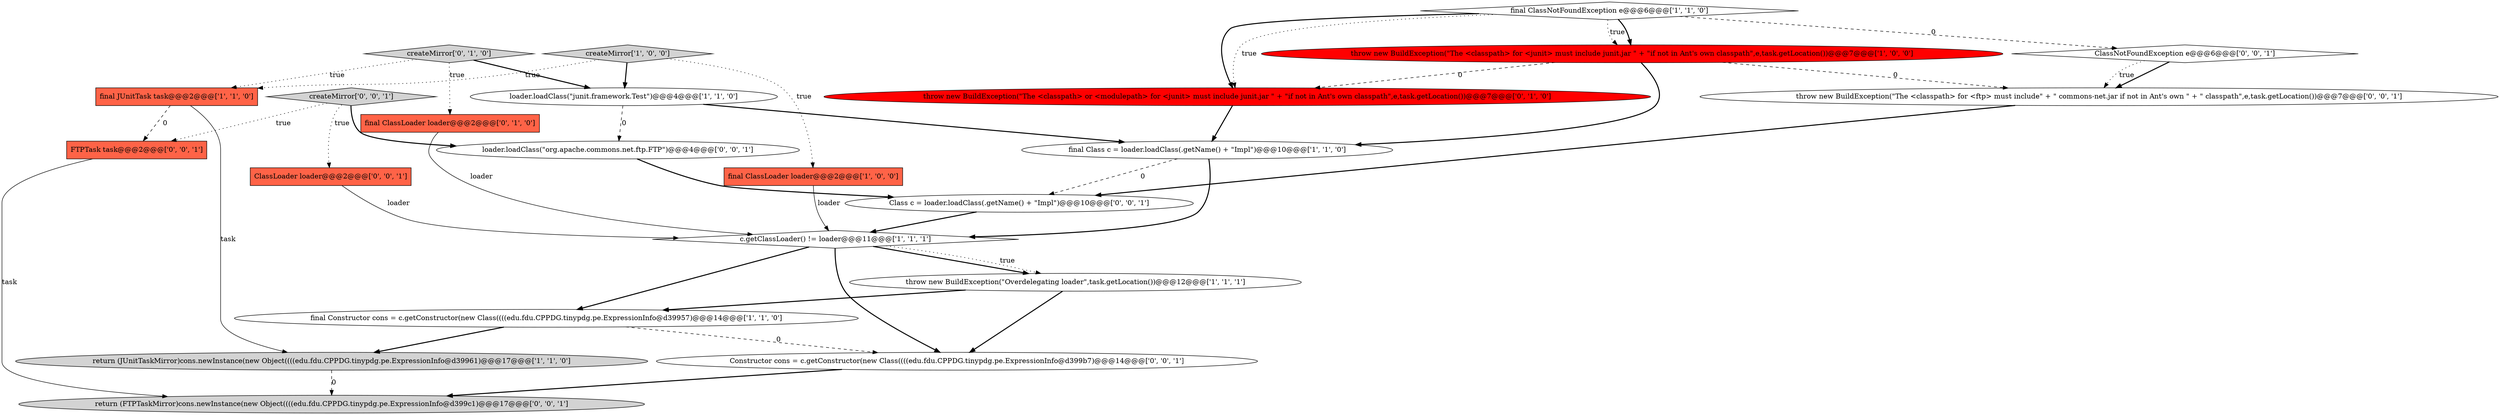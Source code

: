 digraph {
2 [style = filled, label = "final ClassNotFoundException e@@@6@@@['1', '1', '0']", fillcolor = white, shape = diamond image = "AAA0AAABBB1BBB"];
15 [style = filled, label = "ClassLoader loader@@@2@@@['0', '0', '1']", fillcolor = tomato, shape = box image = "AAA0AAABBB3BBB"];
16 [style = filled, label = "throw new BuildException(\"The <classpath> for <ftp> must include\" + \" commons-net.jar if not in Ant's own \" + \" classpath\",e,task.getLocation())@@@7@@@['0', '0', '1']", fillcolor = white, shape = ellipse image = "AAA0AAABBB3BBB"];
14 [style = filled, label = "loader.loadClass(\"org.apache.commons.net.ftp.FTP\")@@@4@@@['0', '0', '1']", fillcolor = white, shape = ellipse image = "AAA0AAABBB3BBB"];
13 [style = filled, label = "throw new BuildException(\"The <classpath> or <modulepath> for <junit> must include junit.jar \" + \"if not in Ant's own classpath\",e,task.getLocation())@@@7@@@['0', '1', '0']", fillcolor = red, shape = ellipse image = "AAA1AAABBB2BBB"];
22 [style = filled, label = "ClassNotFoundException e@@@6@@@['0', '0', '1']", fillcolor = white, shape = diamond image = "AAA0AAABBB3BBB"];
20 [style = filled, label = "return (FTPTaskMirror)cons.newInstance(new Object((((edu.fdu.CPPDG.tinypdg.pe.ExpressionInfo@d399c1)@@@17@@@['0', '0', '1']", fillcolor = lightgray, shape = ellipse image = "AAA0AAABBB3BBB"];
12 [style = filled, label = "final ClassLoader loader@@@2@@@['0', '1', '0']", fillcolor = tomato, shape = box image = "AAA0AAABBB2BBB"];
5 [style = filled, label = "final Constructor cons = c.getConstructor(new Class((((edu.fdu.CPPDG.tinypdg.pe.ExpressionInfo@d39957)@@@14@@@['1', '1', '0']", fillcolor = white, shape = ellipse image = "AAA0AAABBB1BBB"];
6 [style = filled, label = "final ClassLoader loader@@@2@@@['1', '0', '0']", fillcolor = tomato, shape = box image = "AAA0AAABBB1BBB"];
17 [style = filled, label = "FTPTask task@@@2@@@['0', '0', '1']", fillcolor = tomato, shape = box image = "AAA0AAABBB3BBB"];
11 [style = filled, label = "createMirror['0', '1', '0']", fillcolor = lightgray, shape = diamond image = "AAA0AAABBB2BBB"];
10 [style = filled, label = "final JUnitTask task@@@2@@@['1', '1', '0']", fillcolor = tomato, shape = box image = "AAA0AAABBB1BBB"];
8 [style = filled, label = "throw new BuildException(\"Overdelegating loader\",task.getLocation())@@@12@@@['1', '1', '1']", fillcolor = white, shape = ellipse image = "AAA0AAABBB1BBB"];
9 [style = filled, label = "createMirror['1', '0', '0']", fillcolor = lightgray, shape = diamond image = "AAA0AAABBB1BBB"];
1 [style = filled, label = "loader.loadClass(\"junit.framework.Test\")@@@4@@@['1', '1', '0']", fillcolor = white, shape = ellipse image = "AAA0AAABBB1BBB"];
18 [style = filled, label = "createMirror['0', '0', '1']", fillcolor = lightgray, shape = diamond image = "AAA0AAABBB3BBB"];
4 [style = filled, label = "final Class c = loader.loadClass(.getName() + \"Impl\")@@@10@@@['1', '1', '0']", fillcolor = white, shape = ellipse image = "AAA0AAABBB1BBB"];
3 [style = filled, label = "c.getClassLoader() != loader@@@11@@@['1', '1', '1']", fillcolor = white, shape = diamond image = "AAA0AAABBB1BBB"];
21 [style = filled, label = "Constructor cons = c.getConstructor(new Class((((edu.fdu.CPPDG.tinypdg.pe.ExpressionInfo@d399b7)@@@14@@@['0', '0', '1']", fillcolor = white, shape = ellipse image = "AAA0AAABBB3BBB"];
0 [style = filled, label = "throw new BuildException(\"The <classpath> for <junit> must include junit.jar \" + \"if not in Ant's own classpath\",e,task.getLocation())@@@7@@@['1', '0', '0']", fillcolor = red, shape = ellipse image = "AAA1AAABBB1BBB"];
7 [style = filled, label = "return (JUnitTaskMirror)cons.newInstance(new Object((((edu.fdu.CPPDG.tinypdg.pe.ExpressionInfo@d39961)@@@17@@@['1', '1', '0']", fillcolor = lightgray, shape = ellipse image = "AAA0AAABBB1BBB"];
19 [style = filled, label = "Class c = loader.loadClass(.getName() + \"Impl\")@@@10@@@['0', '0', '1']", fillcolor = white, shape = ellipse image = "AAA0AAABBB3BBB"];
4->3 [style = bold, label=""];
1->4 [style = bold, label=""];
2->0 [style = dotted, label="true"];
1->14 [style = dashed, label="0"];
6->3 [style = solid, label="loader"];
11->1 [style = bold, label=""];
22->16 [style = bold, label=""];
11->10 [style = dotted, label="true"];
11->12 [style = dotted, label="true"];
0->16 [style = dashed, label="0"];
18->15 [style = dotted, label="true"];
7->20 [style = dashed, label="0"];
14->19 [style = bold, label=""];
16->19 [style = bold, label=""];
9->6 [style = dotted, label="true"];
2->13 [style = bold, label=""];
10->7 [style = solid, label="task"];
3->5 [style = bold, label=""];
2->0 [style = bold, label=""];
17->20 [style = solid, label="task"];
21->20 [style = bold, label=""];
8->5 [style = bold, label=""];
0->4 [style = bold, label=""];
3->8 [style = bold, label=""];
22->16 [style = dotted, label="true"];
0->13 [style = dashed, label="0"];
12->3 [style = solid, label="loader"];
10->17 [style = dashed, label="0"];
5->21 [style = dashed, label="0"];
15->3 [style = solid, label="loader"];
8->21 [style = bold, label=""];
5->7 [style = bold, label=""];
3->21 [style = bold, label=""];
4->19 [style = dashed, label="0"];
18->17 [style = dotted, label="true"];
9->1 [style = bold, label=""];
3->8 [style = dotted, label="true"];
9->10 [style = dotted, label="true"];
2->22 [style = dashed, label="0"];
19->3 [style = bold, label=""];
18->14 [style = bold, label=""];
2->13 [style = dotted, label="true"];
13->4 [style = bold, label=""];
}
